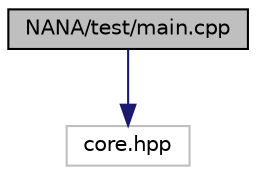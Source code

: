 digraph "NANA/test/main.cpp"
{
 // LATEX_PDF_SIZE
  edge [fontname="Helvetica",fontsize="10",labelfontname="Helvetica",labelfontsize="10"];
  node [fontname="Helvetica",fontsize="10",shape=record];
  Node1 [label="NANA/test/main.cpp",height=0.2,width=0.4,color="black", fillcolor="grey75", style="filled", fontcolor="black",tooltip="测试相关文档"];
  Node1 -> Node2 [color="midnightblue",fontsize="10",style="solid",fontname="Helvetica"];
  Node2 [label="core.hpp",height=0.2,width=0.4,color="grey75", fillcolor="white", style="filled",tooltip=" "];
}
